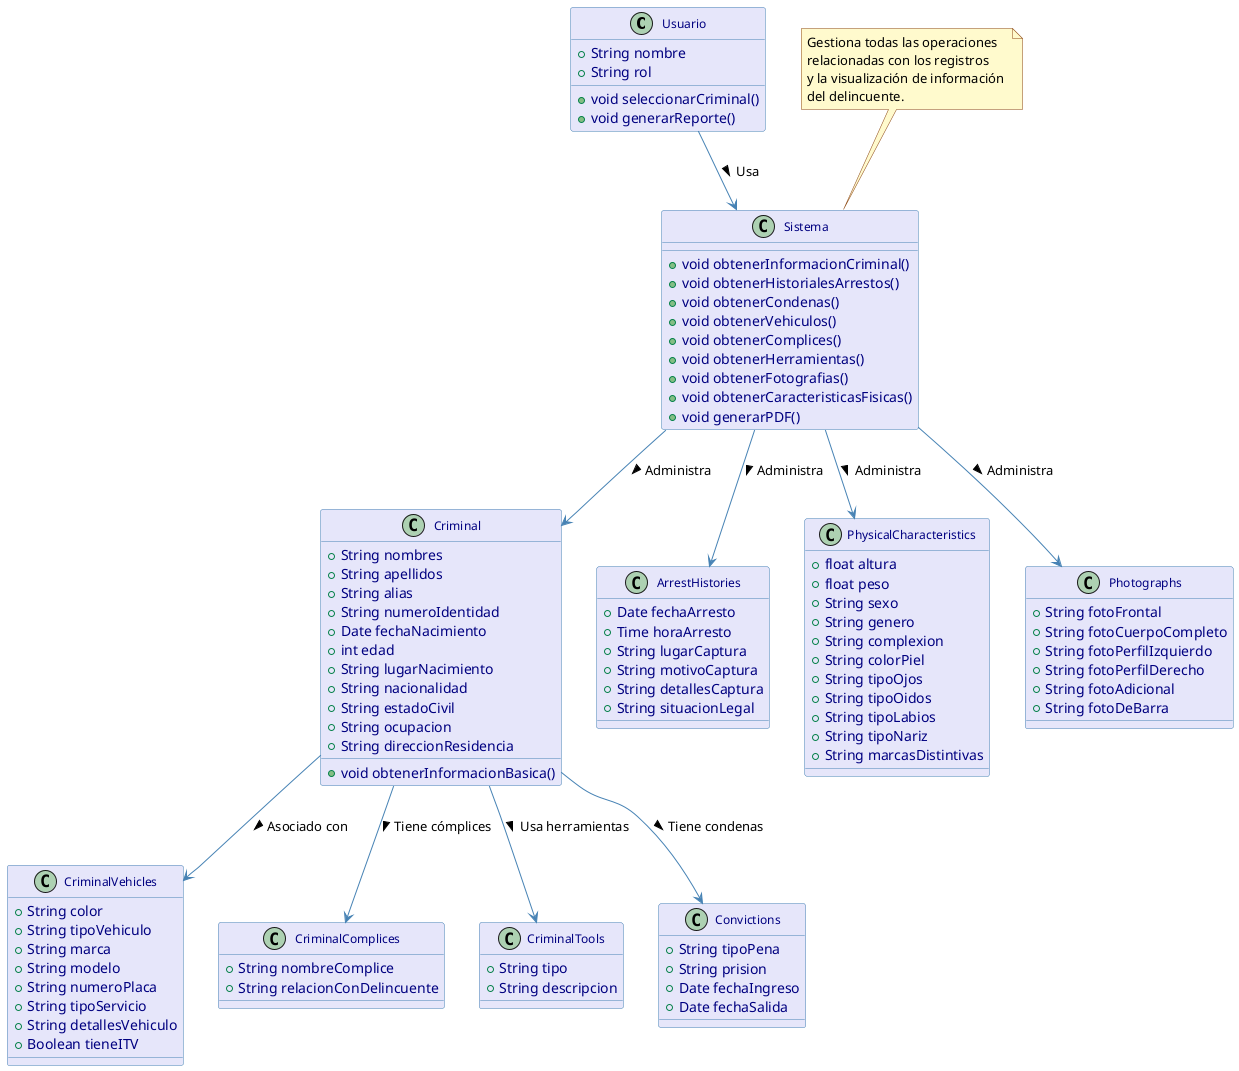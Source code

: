 @startuml
' Configuración de colores y estilos
skinparam classBackgroundColor #E6E6FA
skinparam classBorderColor #4682B4
skinparam classArrowColor #4682B4
skinparam classFontColor #000080
skinparam classAttributeFontColor #000080
skinparam classFontSize 12
skinparam noteBackgroundColor #FFFACD
skinparam noteBorderColor #8B4513
skinparam layout rectangular

' Clases principales
class Usuario {
    + String nombre
    + String rol
    + void seleccionarCriminal()
    + void generarReporte()
}

class Sistema {
    + void obtenerInformacionCriminal()
    + void obtenerHistorialesArrestos()
    + void obtenerCondenas()
    + void obtenerVehiculos()
    + void obtenerComplices()
    + void obtenerHerramientas()
    + void obtenerFotografias()
    + void obtenerCaracteristicasFisicas()
    + void generarPDF()
}

' Clases relacionadas con la información del delincuente
class Criminal {
    + String nombres
    + String apellidos
    + String alias
    + String numeroIdentidad
    + Date fechaNacimiento
    + int edad
    + String lugarNacimiento
    + String nacionalidad
    + String estadoCivil
    + String ocupacion
    + String direccionResidencia
    + void obtenerInformacionBasica()
}

class ArrestHistories {
    + Date fechaArresto
    + Time horaArresto
    + String lugarCaptura
    + String motivoCaptura
    + String detallesCaptura
    + String situacionLegal
}

class PhysicalCharacteristics {
    + float altura
    + float peso
    + String sexo
    + String genero
    + String complexion
    + String colorPiel
    + String tipoOjos
    + String tipoOidos
    + String tipoLabios
    + String tipoNariz
    + String marcasDistintivas
}

class Photographs {
    + String fotoFrontal
    + String fotoCuerpoCompleto
    + String fotoPerfilIzquierdo
    + String fotoPerfilDerecho
    + String fotoAdicional
    + String fotoDeBarra
}

' Clases relacionadas con vehículos, cómplices, herramientas y condenas
class CriminalVehicles {
    + String color
    + String tipoVehiculo
    + String marca
    + String modelo
    + String numeroPlaca
    + String tipoServicio
    + String detallesVehiculo
    + Boolean tieneITV
}

class CriminalComplices {
    + String nombreComplice
    + String relacionConDelincuente
}

class CriminalTools {
    + String tipo
    + String descripcion
}

class Convictions {
    + String tipoPena
    + String prision
    + Date fechaIngreso
    + Date fechaSalida
}

' Relaciones entre clases (más verticales)
Usuario -down-> Sistema : Usa >
Sistema -down-> Criminal : Administra >
Sistema -down-> ArrestHistories : Administra >
Sistema -down-> PhysicalCharacteristics : Administra >
Sistema -down-> Photographs : Administra >

Criminal -down-> CriminalVehicles : Asociado con >
Criminal -down-> CriminalComplices : Tiene cómplices >
Criminal -down-> CriminalTools : Usa herramientas >
Criminal -down-> Convictions : Tiene condenas >

' Notas explicativas
note top of Sistema
    Gestiona todas las operaciones 
    relacionadas con los registros
    y la visualización de información 
    del delincuente.
end note



@enduml

